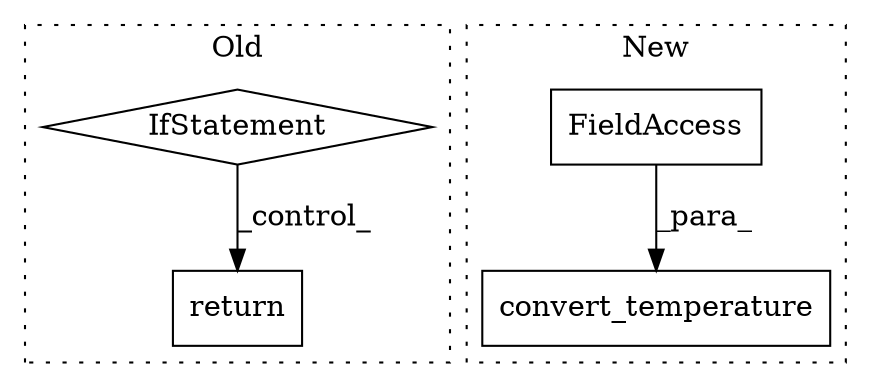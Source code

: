 digraph G {
subgraph cluster0 {
1 [label="IfStatement" a="25" s="6407,6425" l="4,2" shape="diamond"];
4 [label="return" a="41" s="6435" l="7" shape="box"];
label = "Old";
style="dotted";
}
subgraph cluster1 {
2 [label="convert_temperature" a="32" s="6354,6439" l="20,1" shape="box"];
3 [label="FieldAccess" a="22" s="6389" l="10" shape="box"];
label = "New";
style="dotted";
}
1 -> 4 [label="_control_"];
3 -> 2 [label="_para_"];
}